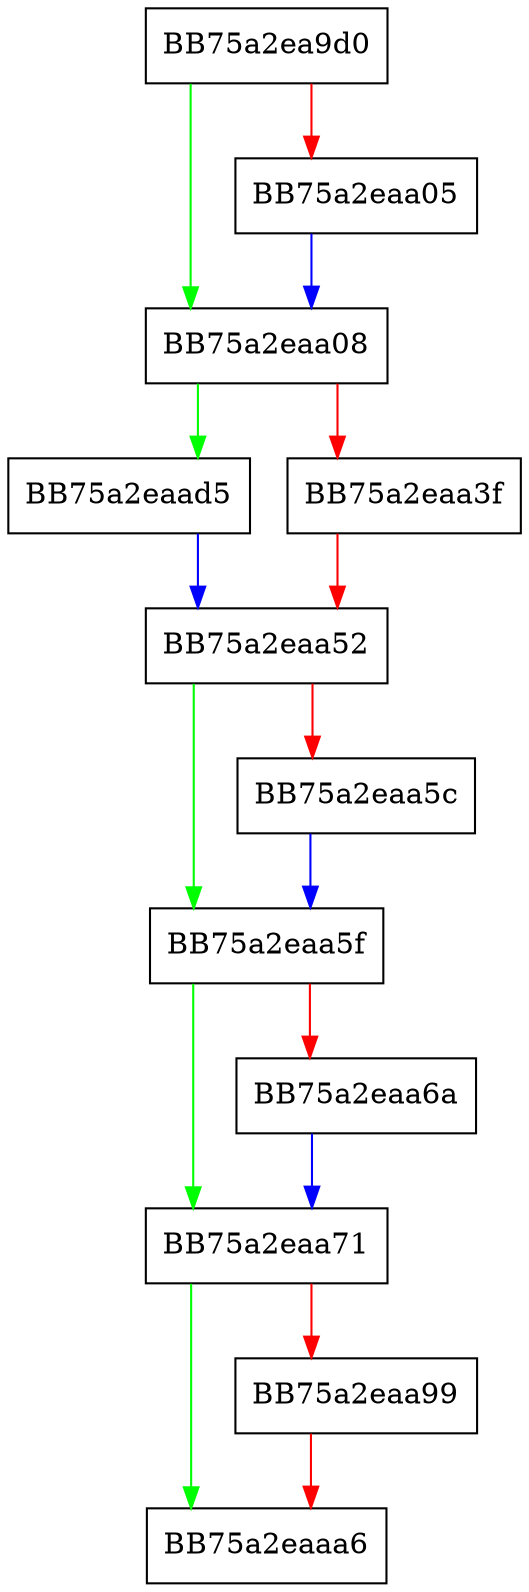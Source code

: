 digraph reduce {
  node [shape="box"];
  graph [splines=ortho];
  BB75a2ea9d0 -> BB75a2eaa08 [color="green"];
  BB75a2ea9d0 -> BB75a2eaa05 [color="red"];
  BB75a2eaa05 -> BB75a2eaa08 [color="blue"];
  BB75a2eaa08 -> BB75a2eaad5 [color="green"];
  BB75a2eaa08 -> BB75a2eaa3f [color="red"];
  BB75a2eaa3f -> BB75a2eaa52 [color="red"];
  BB75a2eaa52 -> BB75a2eaa5f [color="green"];
  BB75a2eaa52 -> BB75a2eaa5c [color="red"];
  BB75a2eaa5c -> BB75a2eaa5f [color="blue"];
  BB75a2eaa5f -> BB75a2eaa71 [color="green"];
  BB75a2eaa5f -> BB75a2eaa6a [color="red"];
  BB75a2eaa6a -> BB75a2eaa71 [color="blue"];
  BB75a2eaa71 -> BB75a2eaaa6 [color="green"];
  BB75a2eaa71 -> BB75a2eaa99 [color="red"];
  BB75a2eaa99 -> BB75a2eaaa6 [color="red"];
  BB75a2eaad5 -> BB75a2eaa52 [color="blue"];
}